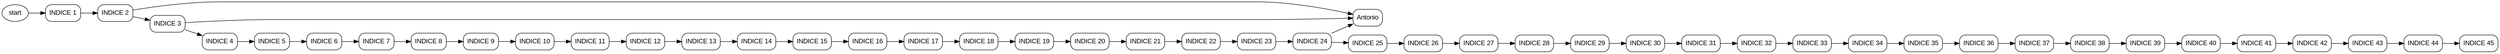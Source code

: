 digraph D {
rankdir=LR
node [fontname="Arial"];
start-> nodo0;
nodo0[shape = record style = rounded label = "INDICE 1"];
nodo0->nodo1;
nodo1[shape = record style = rounded label = "INDICE 2"];
nodo1-> n0;
n0[shape = record style = rounded label = "Ricardo"];
nodo1->nodo2;
nodo2[shape = record style = rounded label = "INDICE 3"];
nodo2-> n0;
n0[shape = record style = rounded label = "Juanito"];
nodo2->nodo3;
nodo3[shape = record style = rounded label = "INDICE 4"];
nodo3->nodo4;
nodo4[shape = record style = rounded label = "INDICE 5"];
nodo4->nodo5;
nodo5[shape = record style = rounded label = "INDICE 6"];
nodo5->nodo6;
nodo6[shape = record style = rounded label = "INDICE 7"];
nodo6->nodo7;
nodo7[shape = record style = rounded label = "INDICE 8"];
nodo7->nodo8;
nodo8[shape = record style = rounded label = "INDICE 9"];
nodo8->nodo9;
nodo9[shape = record style = rounded label = "INDICE 10"];
nodo9->nodo10;
nodo10[shape = record style = rounded label = "INDICE 11"];
nodo10->nodo11;
nodo11[shape = record style = rounded label = "INDICE 12"];
nodo11->nodo12;
nodo12[shape = record style = rounded label = "INDICE 13"];
nodo12->nodo13;
nodo13[shape = record style = rounded label = "INDICE 14"];
nodo13->nodo14;
nodo14[shape = record style = rounded label = "INDICE 15"];
nodo14->nodo15;
nodo15[shape = record style = rounded label = "INDICE 16"];
nodo15->nodo16;
nodo16[shape = record style = rounded label = "INDICE 17"];
nodo16->nodo17;
nodo17[shape = record style = rounded label = "INDICE 18"];
nodo17->nodo18;
nodo18[shape = record style = rounded label = "INDICE 19"];
nodo18->nodo19;
nodo19[shape = record style = rounded label = "INDICE 20"];
nodo19->nodo20;
nodo20[shape = record style = rounded label = "INDICE 21"];
nodo20->nodo21;
nodo21[shape = record style = rounded label = "INDICE 22"];
nodo21->nodo22;
nodo22[shape = record style = rounded label = "INDICE 23"];
nodo22->nodo23;
nodo23[shape = record style = rounded label = "INDICE 24"];
nodo23-> n0;
n0[shape = record style = rounded label = "Antonio"];
nodo23->nodo24;
nodo24[shape = record style = rounded label = "INDICE 25"];
nodo24->nodo25;
nodo25[shape = record style = rounded label = "INDICE 26"];
nodo25->nodo26;
nodo26[shape = record style = rounded label = "INDICE 27"];
nodo26->nodo27;
nodo27[shape = record style = rounded label = "INDICE 28"];
nodo27->nodo28;
nodo28[shape = record style = rounded label = "INDICE 29"];
nodo28->nodo29;
nodo29[shape = record style = rounded label = "INDICE 30"];
nodo29->nodo30;
nodo30[shape = record style = rounded label = "INDICE 31"];
nodo30->nodo31;
nodo31[shape = record style = rounded label = "INDICE 32"];
nodo31->nodo32;
nodo32[shape = record style = rounded label = "INDICE 33"];
nodo32->nodo33;
nodo33[shape = record style = rounded label = "INDICE 34"];
nodo33->nodo34;
nodo34[shape = record style = rounded label = "INDICE 35"];
nodo34->nodo35;
nodo35[shape = record style = rounded label = "INDICE 36"];
nodo35->nodo36;
nodo36[shape = record style = rounded label = "INDICE 37"];
nodo36->nodo37;
nodo37[shape = record style = rounded label = "INDICE 38"];
nodo37->nodo38;
nodo38[shape = record style = rounded label = "INDICE 39"];
nodo38->nodo39;
nodo39[shape = record style = rounded label = "INDICE 40"];
nodo39->nodo40;
nodo40[shape = record style = rounded label = "INDICE 41"];
nodo40->nodo41;
nodo41[shape = record style = rounded label = "INDICE 42"];
nodo41->nodo42;
nodo42[shape = record style = rounded label = "INDICE 43"];
nodo42->nodo43;
nodo43[shape = record style = rounded label = "INDICE 44"];
nodo43->nodo44;
nodo44[shape = record style = rounded label = "INDICE 45"];
}
